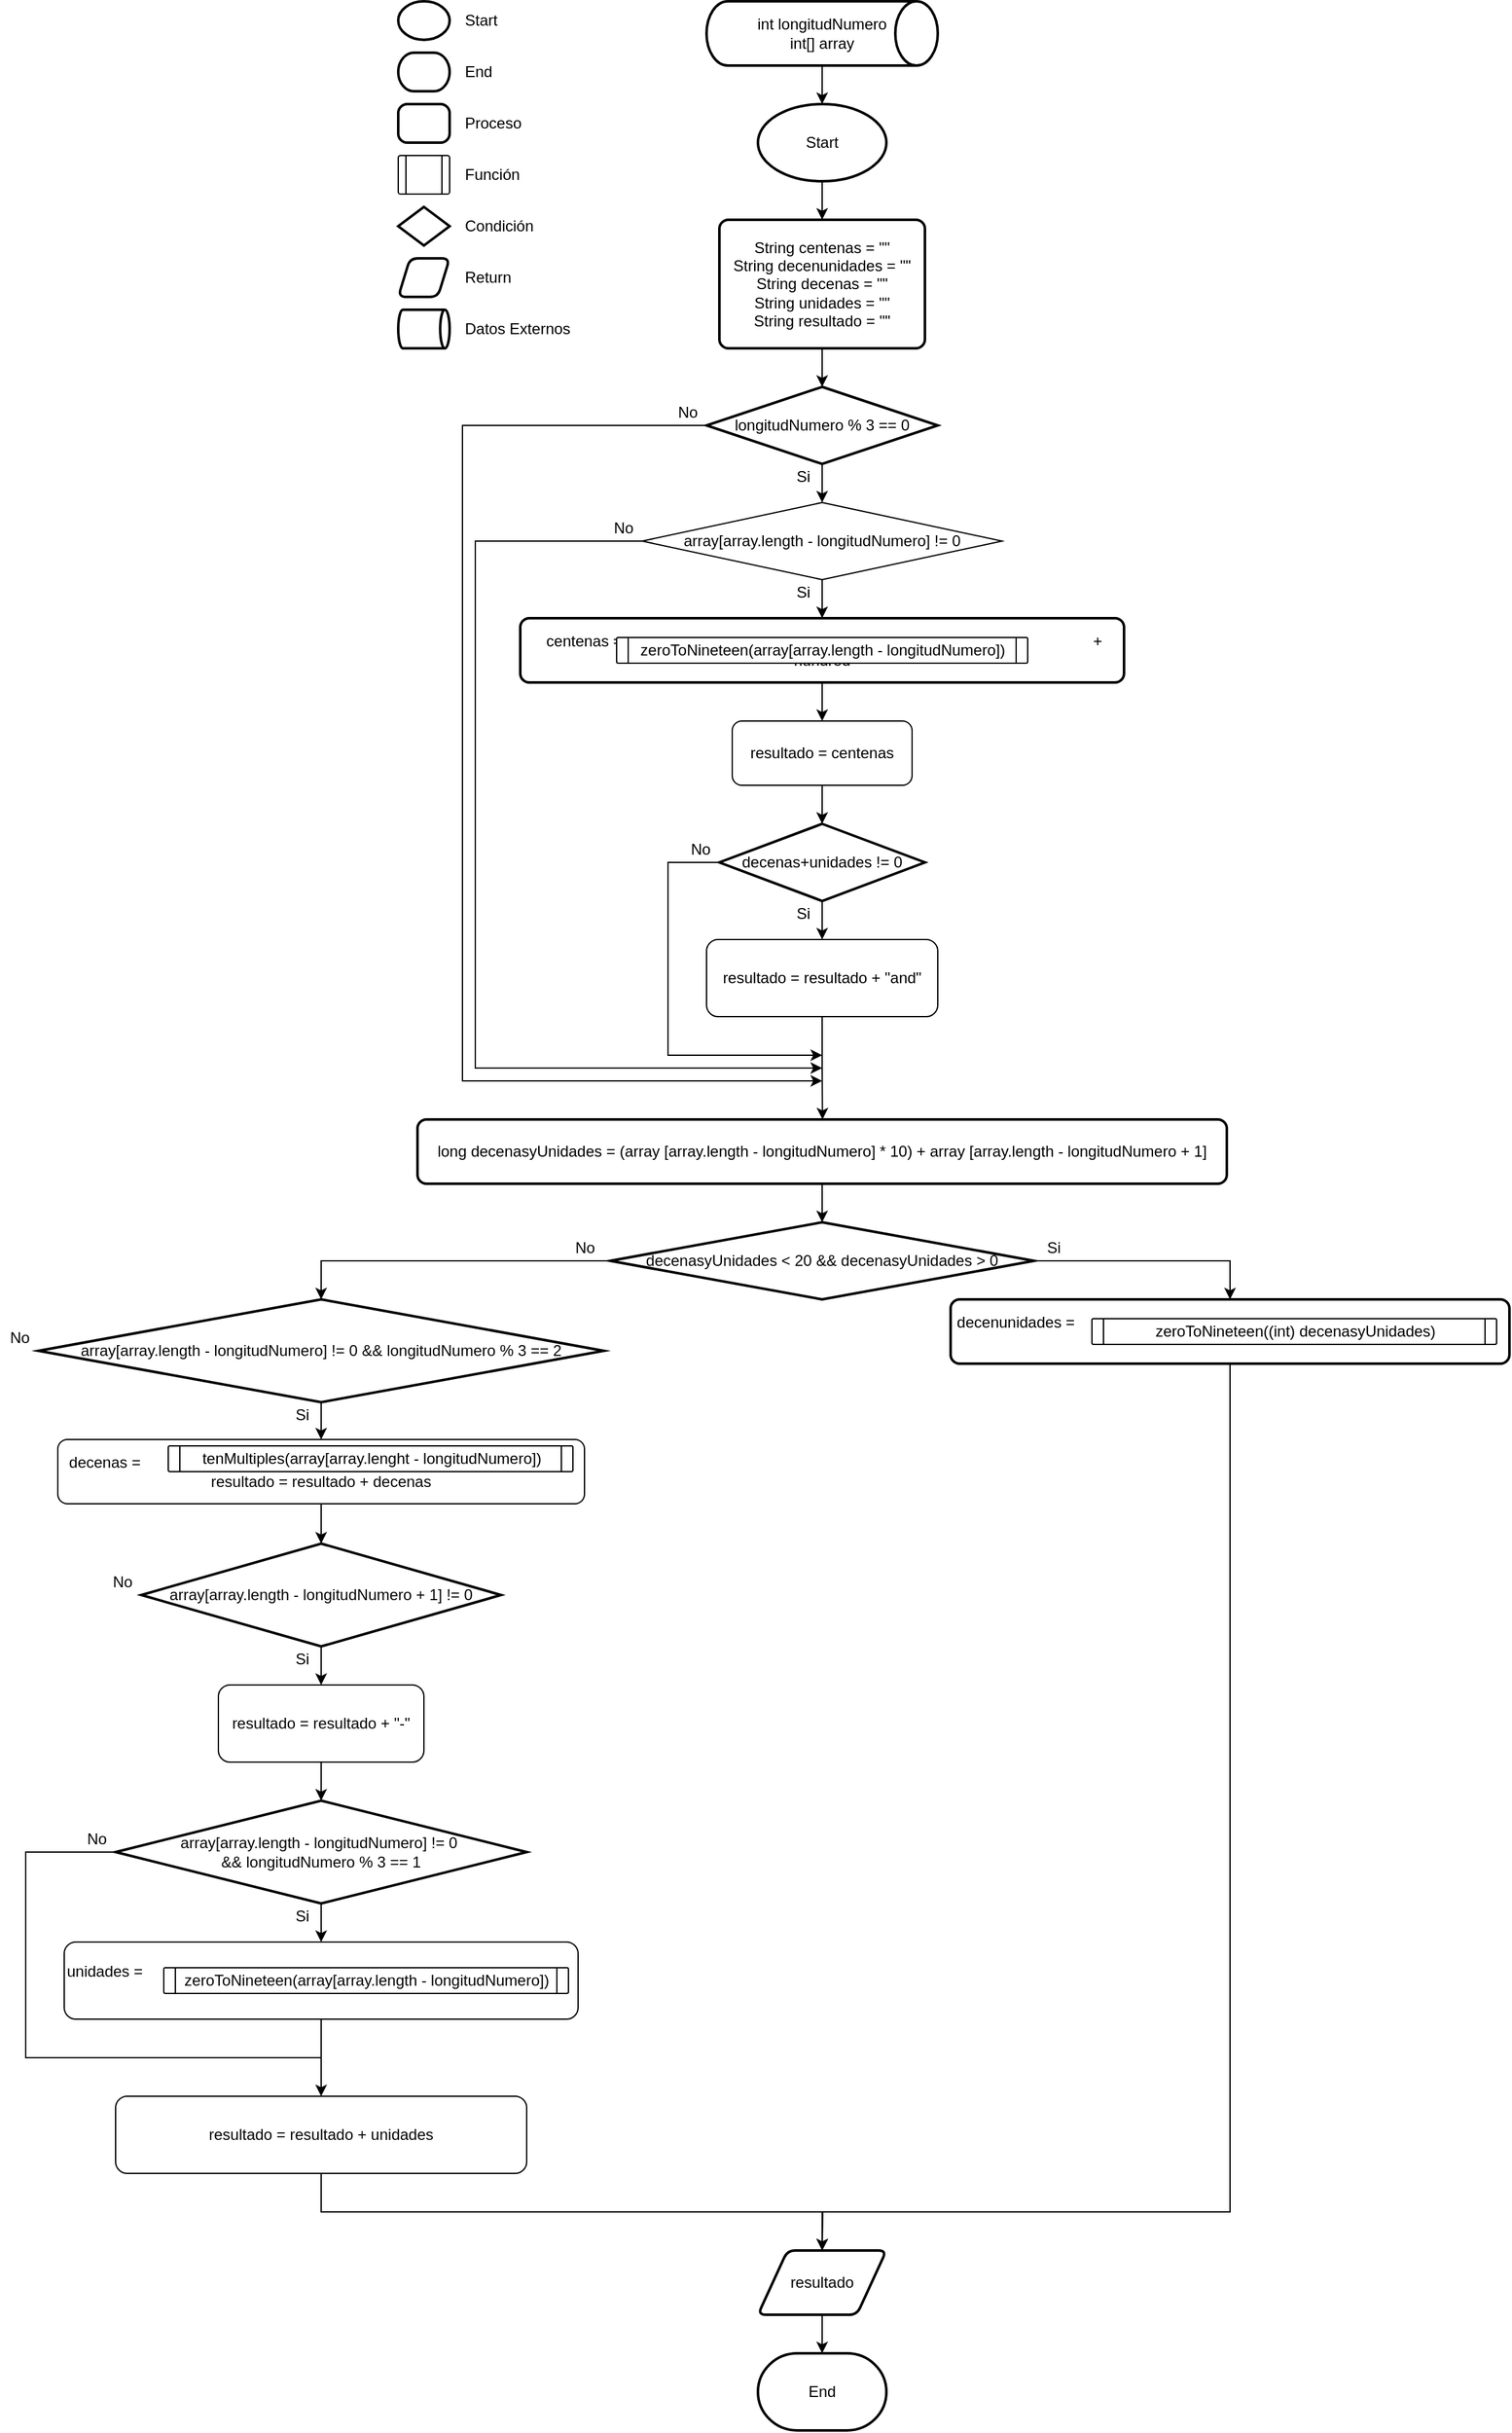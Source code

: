 <mxfile version="15.8.7" type="github">
  <diagram id="6u3OMw0f4MnB35yt6Swa" name="Page-1">
    <mxGraphModel dx="2707" dy="1069" grid="1" gridSize="10" guides="1" tooltips="1" connect="1" arrows="1" fold="1" page="1" pageScale="1" pageWidth="827" pageHeight="1169" math="0" shadow="0">
      <root>
        <mxCell id="0" />
        <mxCell id="1" parent="0" />
        <mxCell id="5KKHdemUcfb6YN7Z1TzW-1" value="" style="strokeWidth=2;html=1;shape=mxgraph.flowchart.start_1;whiteSpace=wrap;fillColor=default;align=center;" vertex="1" parent="1">
          <mxGeometry x="-190" y="50" width="40" height="30" as="geometry" />
        </mxCell>
        <mxCell id="5KKHdemUcfb6YN7Z1TzW-2" value="" style="strokeWidth=2;html=1;shape=mxgraph.flowchart.terminator;whiteSpace=wrap;fillColor=default;align=center;" vertex="1" parent="1">
          <mxGeometry x="-190" y="90" width="40" height="30" as="geometry" />
        </mxCell>
        <mxCell id="5KKHdemUcfb6YN7Z1TzW-3" value="" style="rounded=1;whiteSpace=wrap;html=1;absoluteArcSize=1;arcSize=14;strokeWidth=2;fillColor=default;align=center;" vertex="1" parent="1">
          <mxGeometry x="-190" y="130" width="40" height="30" as="geometry" />
        </mxCell>
        <mxCell id="5KKHdemUcfb6YN7Z1TzW-4" value="" style="verticalLabelPosition=bottom;verticalAlign=top;html=1;shape=process;whiteSpace=wrap;rounded=1;size=0.14;arcSize=6;fillColor=default;" vertex="1" parent="1">
          <mxGeometry x="-190" y="170" width="40" height="30" as="geometry" />
        </mxCell>
        <mxCell id="5KKHdemUcfb6YN7Z1TzW-5" value="&lt;div align=&quot;left&quot;&gt;Start&lt;/div&gt;" style="text;html=1;align=left;verticalAlign=middle;resizable=0;points=[];autosize=1;strokeColor=none;fillColor=none;" vertex="1" parent="1">
          <mxGeometry x="-140" y="55" width="40" height="20" as="geometry" />
        </mxCell>
        <mxCell id="5KKHdemUcfb6YN7Z1TzW-6" value="&lt;div align=&quot;left&quot;&gt;End&lt;/div&gt;" style="text;html=1;align=left;verticalAlign=middle;resizable=0;points=[];autosize=1;strokeColor=none;fillColor=none;" vertex="1" parent="1">
          <mxGeometry x="-140" y="95" width="40" height="20" as="geometry" />
        </mxCell>
        <mxCell id="5KKHdemUcfb6YN7Z1TzW-7" value="&lt;div align=&quot;left&quot;&gt;Proceso&lt;/div&gt;" style="text;html=1;align=left;verticalAlign=middle;resizable=0;points=[];autosize=1;strokeColor=none;fillColor=none;" vertex="1" parent="1">
          <mxGeometry x="-140" y="135" width="60" height="20" as="geometry" />
        </mxCell>
        <mxCell id="5KKHdemUcfb6YN7Z1TzW-8" value="Función" style="text;html=1;align=left;verticalAlign=middle;resizable=0;points=[];autosize=1;strokeColor=none;fillColor=none;" vertex="1" parent="1">
          <mxGeometry x="-140" y="175" width="60" height="20" as="geometry" />
        </mxCell>
        <mxCell id="5KKHdemUcfb6YN7Z1TzW-9" value="" style="strokeWidth=2;html=1;shape=mxgraph.flowchart.decision;whiteSpace=wrap;fillColor=default;align=left;" vertex="1" parent="1">
          <mxGeometry x="-190" y="210" width="40" height="30" as="geometry" />
        </mxCell>
        <mxCell id="5KKHdemUcfb6YN7Z1TzW-10" value="Condición" style="text;html=1;align=left;verticalAlign=middle;resizable=0;points=[];autosize=1;strokeColor=none;fillColor=none;" vertex="1" parent="1">
          <mxGeometry x="-140" y="215" width="70" height="20" as="geometry" />
        </mxCell>
        <mxCell id="5KKHdemUcfb6YN7Z1TzW-11" value="" style="shape=parallelogram;html=1;strokeWidth=2;perimeter=parallelogramPerimeter;whiteSpace=wrap;rounded=1;arcSize=12;size=0.23;fillColor=default;align=center;" vertex="1" parent="1">
          <mxGeometry x="-190" y="250" width="40" height="30" as="geometry" />
        </mxCell>
        <mxCell id="5KKHdemUcfb6YN7Z1TzW-12" value="Return" style="text;html=1;align=left;verticalAlign=middle;resizable=0;points=[];autosize=1;strokeColor=none;fillColor=none;" vertex="1" parent="1">
          <mxGeometry x="-140" y="255" width="50" height="20" as="geometry" />
        </mxCell>
        <mxCell id="5KKHdemUcfb6YN7Z1TzW-19" style="edgeStyle=orthogonalEdgeStyle;rounded=0;orthogonalLoop=1;jettySize=auto;html=1;exitX=0.5;exitY=1;exitDx=0;exitDy=0;exitPerimeter=0;entryX=0.5;entryY=0;entryDx=0;entryDy=0;endArrow=classic;endFill=1;" edge="1" parent="1" source="5KKHdemUcfb6YN7Z1TzW-13" target="5KKHdemUcfb6YN7Z1TzW-18">
          <mxGeometry relative="1" as="geometry" />
        </mxCell>
        <mxCell id="5KKHdemUcfb6YN7Z1TzW-13" value="Start" style="strokeWidth=2;html=1;shape=mxgraph.flowchart.start_1;whiteSpace=wrap;fillColor=default;align=center;" vertex="1" parent="1">
          <mxGeometry x="90" y="130" width="100" height="60" as="geometry" />
        </mxCell>
        <mxCell id="5KKHdemUcfb6YN7Z1TzW-14" value="" style="strokeWidth=2;html=1;shape=mxgraph.flowchart.direct_data;whiteSpace=wrap;" vertex="1" parent="1">
          <mxGeometry x="-190" y="290" width="40" height="30" as="geometry" />
        </mxCell>
        <mxCell id="5KKHdemUcfb6YN7Z1TzW-15" value="Datos Externos" style="text;html=1;align=left;verticalAlign=middle;resizable=0;points=[];autosize=1;strokeColor=none;fillColor=none;" vertex="1" parent="1">
          <mxGeometry x="-140" y="295" width="100" height="20" as="geometry" />
        </mxCell>
        <mxCell id="5KKHdemUcfb6YN7Z1TzW-16" style="edgeStyle=orthogonalEdgeStyle;rounded=0;orthogonalLoop=1;jettySize=auto;html=1;exitX=0.5;exitY=1;exitDx=0;exitDy=0;exitPerimeter=0;entryX=0.5;entryY=0;entryDx=0;entryDy=0;entryPerimeter=0;" edge="1" parent="1" source="5KKHdemUcfb6YN7Z1TzW-17" target="5KKHdemUcfb6YN7Z1TzW-13">
          <mxGeometry relative="1" as="geometry" />
        </mxCell>
        <mxCell id="5KKHdemUcfb6YN7Z1TzW-17" value="&lt;div&gt;int longitudNumero&lt;/div&gt;&lt;div&gt;int[] array&lt;br&gt;&lt;/div&gt;" style="strokeWidth=2;html=1;shape=mxgraph.flowchart.direct_data;whiteSpace=wrap;" vertex="1" parent="1">
          <mxGeometry x="50" y="50" width="180" height="50" as="geometry" />
        </mxCell>
        <mxCell id="5KKHdemUcfb6YN7Z1TzW-21" style="edgeStyle=orthogonalEdgeStyle;rounded=0;orthogonalLoop=1;jettySize=auto;html=1;exitX=0.5;exitY=1;exitDx=0;exitDy=0;entryX=0.5;entryY=0;entryDx=0;entryDy=0;entryPerimeter=0;endArrow=classic;endFill=1;" edge="1" parent="1" source="5KKHdemUcfb6YN7Z1TzW-18" target="5KKHdemUcfb6YN7Z1TzW-20">
          <mxGeometry relative="1" as="geometry" />
        </mxCell>
        <mxCell id="5KKHdemUcfb6YN7Z1TzW-18" value="&lt;div&gt;String centenas = &quot;&quot;&lt;/div&gt;&lt;div&gt;String decenunidades = &quot;&quot;&lt;/div&gt;&lt;div&gt;String decenas = &quot;&quot;&lt;/div&gt;&lt;div&gt;String unidades = &quot;&quot;&lt;/div&gt;&lt;div&gt;String resultado = &quot;&quot;&lt;br&gt;&lt;/div&gt;" style="rounded=1;whiteSpace=wrap;html=1;absoluteArcSize=1;arcSize=14;strokeWidth=2;" vertex="1" parent="1">
          <mxGeometry x="60" y="220" width="160" height="100" as="geometry" />
        </mxCell>
        <mxCell id="5KKHdemUcfb6YN7Z1TzW-27" style="edgeStyle=orthogonalEdgeStyle;rounded=0;orthogonalLoop=1;jettySize=auto;html=1;exitX=0.5;exitY=1;exitDx=0;exitDy=0;exitPerimeter=0;entryX=0.5;entryY=0;entryDx=0;entryDy=0;endArrow=classic;endFill=1;" edge="1" parent="1" source="5KKHdemUcfb6YN7Z1TzW-20" target="5KKHdemUcfb6YN7Z1TzW-24">
          <mxGeometry relative="1" as="geometry" />
        </mxCell>
        <mxCell id="5KKHdemUcfb6YN7Z1TzW-44" style="edgeStyle=orthogonalEdgeStyle;rounded=0;orthogonalLoop=1;jettySize=auto;html=1;exitX=0;exitY=0.5;exitDx=0;exitDy=0;exitPerimeter=0;endArrow=classic;endFill=1;" edge="1" parent="1" source="5KKHdemUcfb6YN7Z1TzW-20">
          <mxGeometry relative="1" as="geometry">
            <mxPoint x="140" y="890" as="targetPoint" />
            <Array as="points">
              <mxPoint x="-140" y="380" />
              <mxPoint x="-140" y="890" />
            </Array>
          </mxGeometry>
        </mxCell>
        <mxCell id="5KKHdemUcfb6YN7Z1TzW-20" value="longitudNumero % 3 == 0" style="strokeWidth=2;html=1;shape=mxgraph.flowchart.decision;whiteSpace=wrap;" vertex="1" parent="1">
          <mxGeometry x="50" y="350" width="180" height="60" as="geometry" />
        </mxCell>
        <mxCell id="5KKHdemUcfb6YN7Z1TzW-22" value="&lt;div&gt;Si&lt;/div&gt;" style="text;html=1;align=center;verticalAlign=middle;resizable=0;points=[];autosize=1;strokeColor=none;fillColor=none;" vertex="1" parent="1">
          <mxGeometry x="110" y="410" width="30" height="20" as="geometry" />
        </mxCell>
        <mxCell id="5KKHdemUcfb6YN7Z1TzW-23" value="No" style="text;html=1;align=center;verticalAlign=middle;resizable=0;points=[];autosize=1;strokeColor=none;fillColor=none;" vertex="1" parent="1">
          <mxGeometry x="20" y="360" width="30" height="20" as="geometry" />
        </mxCell>
        <mxCell id="5KKHdemUcfb6YN7Z1TzW-31" style="edgeStyle=orthogonalEdgeStyle;rounded=0;orthogonalLoop=1;jettySize=auto;html=1;exitX=0.5;exitY=1;exitDx=0;exitDy=0;endArrow=classic;endFill=1;" edge="1" parent="1" source="5KKHdemUcfb6YN7Z1TzW-24" target="5KKHdemUcfb6YN7Z1TzW-28">
          <mxGeometry relative="1" as="geometry" />
        </mxCell>
        <mxCell id="5KKHdemUcfb6YN7Z1TzW-43" style="edgeStyle=orthogonalEdgeStyle;rounded=0;orthogonalLoop=1;jettySize=auto;html=1;exitX=0;exitY=0.5;exitDx=0;exitDy=0;endArrow=classic;endFill=1;" edge="1" parent="1" source="5KKHdemUcfb6YN7Z1TzW-24">
          <mxGeometry relative="1" as="geometry">
            <mxPoint x="140" y="880" as="targetPoint" />
            <Array as="points">
              <mxPoint x="-130" y="470" />
              <mxPoint x="-130" y="880" />
            </Array>
          </mxGeometry>
        </mxCell>
        <mxCell id="5KKHdemUcfb6YN7Z1TzW-24" value="array[array.length - longitudNumero] != 0" style="rhombus;whiteSpace=wrap;html=1;" vertex="1" parent="1">
          <mxGeometry y="440" width="280" height="60" as="geometry" />
        </mxCell>
        <mxCell id="5KKHdemUcfb6YN7Z1TzW-25" value="Si" style="text;html=1;align=center;verticalAlign=middle;resizable=0;points=[];autosize=1;strokeColor=none;fillColor=none;" vertex="1" parent="1">
          <mxGeometry x="110" y="500" width="30" height="20" as="geometry" />
        </mxCell>
        <mxCell id="5KKHdemUcfb6YN7Z1TzW-26" value="No" style="text;html=1;align=center;verticalAlign=middle;resizable=0;points=[];autosize=1;strokeColor=none;fillColor=none;" vertex="1" parent="1">
          <mxGeometry x="-30" y="450" width="30" height="20" as="geometry" />
        </mxCell>
        <mxCell id="5KKHdemUcfb6YN7Z1TzW-33" style="edgeStyle=orthogonalEdgeStyle;rounded=0;orthogonalLoop=1;jettySize=auto;html=1;exitX=0.5;exitY=1;exitDx=0;exitDy=0;entryX=0.5;entryY=0;entryDx=0;entryDy=0;endArrow=classic;endFill=1;" edge="1" parent="1" source="5KKHdemUcfb6YN7Z1TzW-28" target="5KKHdemUcfb6YN7Z1TzW-32">
          <mxGeometry relative="1" as="geometry" />
        </mxCell>
        <mxCell id="5KKHdemUcfb6YN7Z1TzW-28" value="&amp;nbsp;centenas =&amp;nbsp; &amp;nbsp; &amp;nbsp;&amp;nbsp; &amp;nbsp;&amp;nbsp; &amp;nbsp;&amp;nbsp;&amp;nbsp;&amp;nbsp;&amp;nbsp;&amp;nbsp;&amp;nbsp;&amp;nbsp;&amp;nbsp;&amp;nbsp;&amp;nbsp;&amp;nbsp;&amp;nbsp;&amp;nbsp;&amp;nbsp;&amp;nbsp;&amp;nbsp;&amp;nbsp;&amp;nbsp;&amp;nbsp;&amp;nbsp;&amp;nbsp;&amp;nbsp;&amp;nbsp;&amp;nbsp;&amp;nbsp;&amp;nbsp;&amp;nbsp;&amp;nbsp;&amp;nbsp;&amp;nbsp;&amp;nbsp;&amp;nbsp;&amp;nbsp;&amp;nbsp;&amp;nbsp;&amp;nbsp;&amp;nbsp;&amp;nbsp;&amp;nbsp;&amp;nbsp;&amp;nbsp;&amp;nbsp;&amp;nbsp;&amp;nbsp;&amp;nbsp;&amp;nbsp;&amp;nbsp;&amp;nbsp;&amp;nbsp; &amp;nbsp; &amp;nbsp; &amp;nbsp; &amp;nbsp; &amp;nbsp; &amp;nbsp; &amp;nbsp; &amp;nbsp; &amp;nbsp; &amp;nbsp; &amp;nbsp; &amp;nbsp; &amp;nbsp; &amp;nbsp; &amp;nbsp; &amp;nbsp; &amp;nbsp; &amp;nbsp; &amp;nbsp; &amp;nbsp; &amp;nbsp; &amp;nbsp; &amp;nbsp; &amp;nbsp;&amp;nbsp; + &quot;hundred&quot;" style="rounded=1;whiteSpace=wrap;html=1;absoluteArcSize=1;arcSize=14;strokeWidth=2;" vertex="1" parent="1">
          <mxGeometry x="-95" y="530" width="470" height="50" as="geometry" />
        </mxCell>
        <mxCell id="5KKHdemUcfb6YN7Z1TzW-29" value="" style="verticalLabelPosition=bottom;verticalAlign=top;html=1;shape=process;whiteSpace=wrap;rounded=1;size=0.029;arcSize=6;" vertex="1" parent="1">
          <mxGeometry x="-20" y="545" width="320" height="20" as="geometry" />
        </mxCell>
        <mxCell id="5KKHdemUcfb6YN7Z1TzW-30" value="zeroToNineteen(array[array.length - longitudNumero])" style="text;html=1;align=center;verticalAlign=middle;resizable=0;points=[];autosize=1;strokeColor=none;fillColor=none;" vertex="1" parent="1">
          <mxGeometry x="-10" y="545" width="300" height="20" as="geometry" />
        </mxCell>
        <mxCell id="5KKHdemUcfb6YN7Z1TzW-35" style="edgeStyle=orthogonalEdgeStyle;rounded=0;orthogonalLoop=1;jettySize=auto;html=1;exitX=0.5;exitY=1;exitDx=0;exitDy=0;entryX=0.5;entryY=0;entryDx=0;entryDy=0;entryPerimeter=0;endArrow=classic;endFill=1;" edge="1" parent="1" source="5KKHdemUcfb6YN7Z1TzW-32" target="5KKHdemUcfb6YN7Z1TzW-34">
          <mxGeometry relative="1" as="geometry" />
        </mxCell>
        <mxCell id="5KKHdemUcfb6YN7Z1TzW-32" value="resultado = centenas" style="rounded=1;whiteSpace=wrap;html=1;" vertex="1" parent="1">
          <mxGeometry x="70" y="610" width="140" height="50" as="geometry" />
        </mxCell>
        <mxCell id="5KKHdemUcfb6YN7Z1TzW-39" style="edgeStyle=orthogonalEdgeStyle;rounded=0;orthogonalLoop=1;jettySize=auto;html=1;exitX=0.5;exitY=1;exitDx=0;exitDy=0;exitPerimeter=0;endArrow=classic;endFill=1;" edge="1" parent="1" source="5KKHdemUcfb6YN7Z1TzW-34" target="5KKHdemUcfb6YN7Z1TzW-38">
          <mxGeometry relative="1" as="geometry" />
        </mxCell>
        <mxCell id="5KKHdemUcfb6YN7Z1TzW-41" style="edgeStyle=orthogonalEdgeStyle;rounded=0;orthogonalLoop=1;jettySize=auto;html=1;exitX=0;exitY=0.5;exitDx=0;exitDy=0;exitPerimeter=0;endArrow=classic;endFill=1;" edge="1" parent="1" source="5KKHdemUcfb6YN7Z1TzW-34">
          <mxGeometry relative="1" as="geometry">
            <mxPoint x="140" y="870" as="targetPoint" />
            <Array as="points">
              <mxPoint x="20" y="720" />
              <mxPoint x="20" y="870" />
            </Array>
          </mxGeometry>
        </mxCell>
        <mxCell id="5KKHdemUcfb6YN7Z1TzW-34" value="decenas+unidades != 0" style="strokeWidth=2;html=1;shape=mxgraph.flowchart.decision;whiteSpace=wrap;" vertex="1" parent="1">
          <mxGeometry x="60" y="690" width="160" height="60" as="geometry" />
        </mxCell>
        <mxCell id="5KKHdemUcfb6YN7Z1TzW-36" value="Si" style="text;html=1;align=center;verticalAlign=middle;resizable=0;points=[];autosize=1;strokeColor=none;fillColor=none;" vertex="1" parent="1">
          <mxGeometry x="110" y="750" width="30" height="20" as="geometry" />
        </mxCell>
        <mxCell id="5KKHdemUcfb6YN7Z1TzW-37" value="No" style="text;html=1;align=center;verticalAlign=middle;resizable=0;points=[];autosize=1;strokeColor=none;fillColor=none;" vertex="1" parent="1">
          <mxGeometry x="30" y="700" width="30" height="20" as="geometry" />
        </mxCell>
        <mxCell id="5KKHdemUcfb6YN7Z1TzW-40" style="edgeStyle=orthogonalEdgeStyle;rounded=0;orthogonalLoop=1;jettySize=auto;html=1;exitX=0.5;exitY=1;exitDx=0;exitDy=0;endArrow=classic;endFill=1;" edge="1" parent="1" source="5KKHdemUcfb6YN7Z1TzW-38">
          <mxGeometry relative="1" as="geometry">
            <mxPoint x="140.276" y="920" as="targetPoint" />
          </mxGeometry>
        </mxCell>
        <mxCell id="5KKHdemUcfb6YN7Z1TzW-38" value="resultado = resultado + &quot;and&quot;" style="rounded=1;whiteSpace=wrap;html=1;" vertex="1" parent="1">
          <mxGeometry x="50" y="780" width="180" height="60" as="geometry" />
        </mxCell>
        <mxCell id="5KKHdemUcfb6YN7Z1TzW-47" style="edgeStyle=orthogonalEdgeStyle;rounded=0;orthogonalLoop=1;jettySize=auto;html=1;exitX=0.5;exitY=1;exitDx=0;exitDy=0;entryX=0.5;entryY=0;entryDx=0;entryDy=0;entryPerimeter=0;endArrow=classic;endFill=1;" edge="1" parent="1" source="5KKHdemUcfb6YN7Z1TzW-45" target="5KKHdemUcfb6YN7Z1TzW-46">
          <mxGeometry relative="1" as="geometry" />
        </mxCell>
        <mxCell id="5KKHdemUcfb6YN7Z1TzW-45" value="&lt;div&gt;long decenasyUnidades = (array [array.length - longitudNumero] * 10) + array [array.length - longitudNumero + 1]&lt;/div&gt;" style="rounded=1;whiteSpace=wrap;html=1;absoluteArcSize=1;arcSize=14;strokeWidth=2;" vertex="1" parent="1">
          <mxGeometry x="-175" y="920" width="630" height="50" as="geometry" />
        </mxCell>
        <mxCell id="5KKHdemUcfb6YN7Z1TzW-54" style="edgeStyle=orthogonalEdgeStyle;rounded=0;orthogonalLoop=1;jettySize=auto;html=1;exitX=1;exitY=0.5;exitDx=0;exitDy=0;exitPerimeter=0;fontFamily=Helvetica;fontColor=#040505;endArrow=classic;endFill=1;" edge="1" parent="1" source="5KKHdemUcfb6YN7Z1TzW-46" target="5KKHdemUcfb6YN7Z1TzW-51">
          <mxGeometry relative="1" as="geometry" />
        </mxCell>
        <mxCell id="5KKHdemUcfb6YN7Z1TzW-56" style="edgeStyle=orthogonalEdgeStyle;rounded=0;orthogonalLoop=1;jettySize=auto;html=1;exitX=0;exitY=0.5;exitDx=0;exitDy=0;exitPerimeter=0;entryX=0.5;entryY=0;entryDx=0;entryDy=0;entryPerimeter=0;fontFamily=Helvetica;fontColor=#040505;endArrow=classic;endFill=1;" edge="1" parent="1" source="5KKHdemUcfb6YN7Z1TzW-46" target="5KKHdemUcfb6YN7Z1TzW-55">
          <mxGeometry relative="1" as="geometry" />
        </mxCell>
        <mxCell id="5KKHdemUcfb6YN7Z1TzW-46" value="&lt;pre&gt;&lt;span style=&quot;background-color: transparent&quot;&gt;&lt;font face=&quot;Helvetica&quot; color=&quot;#040505&quot;&gt;decenasyUnidades &amp;lt; 20 &amp;amp;&amp;amp; decenasyUnidades &amp;gt; 0&lt;/font&gt;&lt;/span&gt;&lt;/pre&gt;" style="strokeWidth=2;html=1;shape=mxgraph.flowchart.decision;whiteSpace=wrap;" vertex="1" parent="1">
          <mxGeometry x="-25" y="1000" width="330" height="60" as="geometry" />
        </mxCell>
        <mxCell id="5KKHdemUcfb6YN7Z1TzW-48" value="Si" style="text;html=1;align=center;verticalAlign=middle;resizable=0;points=[];autosize=1;strokeColor=none;fillColor=none;fontFamily=Helvetica;fontColor=#040505;" vertex="1" parent="1">
          <mxGeometry x="305" y="1010" width="30" height="20" as="geometry" />
        </mxCell>
        <mxCell id="5KKHdemUcfb6YN7Z1TzW-49" value="No" style="text;html=1;align=center;verticalAlign=middle;resizable=0;points=[];autosize=1;strokeColor=none;fillColor=none;fontFamily=Helvetica;fontColor=#040505;" vertex="1" parent="1">
          <mxGeometry x="-60" y="1010" width="30" height="20" as="geometry" />
        </mxCell>
        <mxCell id="5KKHdemUcfb6YN7Z1TzW-87" style="edgeStyle=orthogonalEdgeStyle;rounded=0;orthogonalLoop=1;jettySize=auto;html=1;exitX=0.5;exitY=1;exitDx=0;exitDy=0;fontFamily=Helvetica;fontColor=#040505;endArrow=classic;endFill=1;" edge="1" parent="1" source="5KKHdemUcfb6YN7Z1TzW-51">
          <mxGeometry relative="1" as="geometry">
            <mxPoint x="140" y="1800" as="targetPoint" />
            <Array as="points">
              <mxPoint x="458" y="1770" />
              <mxPoint x="140" y="1770" />
            </Array>
          </mxGeometry>
        </mxCell>
        <mxCell id="5KKHdemUcfb6YN7Z1TzW-51" value="&amp;nbsp;decenunidades =&amp;nbsp; &amp;nbsp; &amp;nbsp;&amp;nbsp; &amp;nbsp;&amp;nbsp; &amp;nbsp;&amp;nbsp;&amp;nbsp;&amp;nbsp;&amp;nbsp;&amp;nbsp;&amp;nbsp;&amp;nbsp;&amp;nbsp;&amp;nbsp;&amp;nbsp;&amp;nbsp;&amp;nbsp;&amp;nbsp;&amp;nbsp;&amp;nbsp;&amp;nbsp;&amp;nbsp;&amp;nbsp;&amp;nbsp;&amp;nbsp;&amp;nbsp;&amp;nbsp;&amp;nbsp;&amp;nbsp;&amp;nbsp;&amp;nbsp;&amp;nbsp;&amp;nbsp;&amp;nbsp;&amp;nbsp;&amp;nbsp;&amp;nbsp;&amp;nbsp;&amp;nbsp;&amp;nbsp;&amp;nbsp;&amp;nbsp;&amp;nbsp;&amp;nbsp;&amp;nbsp;&amp;nbsp;&amp;nbsp;&amp;nbsp;&amp;nbsp;&amp;nbsp;&amp;nbsp;&amp;nbsp;&amp;nbsp;&amp;nbsp; &amp;nbsp; &amp;nbsp; &amp;nbsp; &amp;nbsp; &amp;nbsp; &amp;nbsp; &amp;nbsp; &amp;nbsp; &amp;nbsp; &amp;nbsp; &amp;nbsp; &amp;nbsp; &amp;nbsp; &amp;nbsp; &amp;nbsp; &amp;nbsp; &amp;nbsp; &amp;nbsp; &amp;nbsp; &amp;nbsp;&amp;nbsp; &amp;nbsp; &amp;nbsp; &amp;nbsp; &amp;nbsp;&amp;nbsp; " style="rounded=1;whiteSpace=wrap;html=1;absoluteArcSize=1;arcSize=14;strokeWidth=2;" vertex="1" parent="1">
          <mxGeometry x="240" y="1060" width="435" height="50" as="geometry" />
        </mxCell>
        <mxCell id="5KKHdemUcfb6YN7Z1TzW-52" value="" style="verticalLabelPosition=bottom;verticalAlign=top;html=1;shape=process;whiteSpace=wrap;rounded=1;size=0.029;arcSize=6;" vertex="1" parent="1">
          <mxGeometry x="350" y="1075" width="315" height="20" as="geometry" />
        </mxCell>
        <mxCell id="5KKHdemUcfb6YN7Z1TzW-53" value="zeroToNineteen((int) decenasyUnidades)" style="text;html=1;align=center;verticalAlign=middle;resizable=0;points=[];autosize=1;strokeColor=none;fillColor=none;" vertex="1" parent="1">
          <mxGeometry x="387.5" y="1075" width="240" height="20" as="geometry" />
        </mxCell>
        <mxCell id="5KKHdemUcfb6YN7Z1TzW-65" style="edgeStyle=orthogonalEdgeStyle;rounded=0;orthogonalLoop=1;jettySize=auto;html=1;exitX=0.5;exitY=1;exitDx=0;exitDy=0;exitPerimeter=0;entryX=0.5;entryY=0;entryDx=0;entryDy=0;fontFamily=Helvetica;fontColor=#040505;endArrow=classic;endFill=1;" edge="1" parent="1" source="5KKHdemUcfb6YN7Z1TzW-55" target="5KKHdemUcfb6YN7Z1TzW-61">
          <mxGeometry relative="1" as="geometry" />
        </mxCell>
        <mxCell id="5KKHdemUcfb6YN7Z1TzW-55" value="&lt;pre&gt;&lt;span style=&quot;background-color: transparent&quot;&gt;&lt;font face=&quot;Helvetica&quot; color=&quot;#040505&quot;&gt;array[array.length - longitudNumero] != 0 &amp;amp;&amp;amp; longitudNumero % 3 == 2&lt;/font&gt;&lt;/span&gt;&lt;/pre&gt;" style="strokeWidth=2;html=1;shape=mxgraph.flowchart.decision;whiteSpace=wrap;labelBackgroundColor=none;fontFamily=Helvetica;fontColor=#040505;" vertex="1" parent="1">
          <mxGeometry x="-470" y="1060" width="440" height="80" as="geometry" />
        </mxCell>
        <mxCell id="5KKHdemUcfb6YN7Z1TzW-57" value="Si" style="text;html=1;align=center;verticalAlign=middle;resizable=0;points=[];autosize=1;strokeColor=none;fillColor=none;fontFamily=Helvetica;fontColor=#040505;" vertex="1" parent="1">
          <mxGeometry x="-280" y="1140" width="30" height="20" as="geometry" />
        </mxCell>
        <mxCell id="5KKHdemUcfb6YN7Z1TzW-58" value="No" style="text;html=1;align=center;verticalAlign=middle;resizable=0;points=[];autosize=1;strokeColor=none;fillColor=none;fontFamily=Helvetica;fontColor=#040505;" vertex="1" parent="1">
          <mxGeometry x="-500" y="1080" width="30" height="20" as="geometry" />
        </mxCell>
        <mxCell id="5KKHdemUcfb6YN7Z1TzW-67" style="edgeStyle=orthogonalEdgeStyle;rounded=0;orthogonalLoop=1;jettySize=auto;html=1;exitX=0.5;exitY=1;exitDx=0;exitDy=0;entryX=0.5;entryY=0;entryDx=0;entryDy=0;entryPerimeter=0;fontFamily=Helvetica;fontColor=#040505;endArrow=classic;endFill=1;" edge="1" parent="1" source="5KKHdemUcfb6YN7Z1TzW-61" target="5KKHdemUcfb6YN7Z1TzW-66">
          <mxGeometry relative="1" as="geometry" />
        </mxCell>
        <mxCell id="5KKHdemUcfb6YN7Z1TzW-61" value="&lt;div&gt;decenas =&amp;nbsp;&amp;nbsp;&amp;nbsp;&amp;nbsp;&amp;nbsp;&amp;nbsp;&amp;nbsp;&amp;nbsp;&amp;nbsp;&amp;nbsp;&amp;nbsp;&amp;nbsp;&amp;nbsp;&amp;nbsp;&amp;nbsp;&amp;nbsp;&amp;nbsp;&amp;nbsp;&amp;nbsp;&amp;nbsp;&amp;nbsp;&amp;nbsp;&amp;nbsp;&amp;nbsp;&amp;nbsp;&amp;nbsp;&amp;nbsp;&amp;nbsp;&amp;nbsp;&amp;nbsp;&amp;nbsp;&amp;nbsp;&amp;nbsp;&amp;nbsp;&amp;nbsp;&amp;nbsp;&amp;nbsp;&amp;nbsp;&amp;nbsp;&amp;nbsp;&amp;nbsp;&amp;nbsp;&amp;nbsp;&amp;nbsp;&amp;nbsp;&amp;nbsp;&amp;nbsp;&amp;nbsp;&amp;nbsp;&amp;nbsp;&amp;nbsp;&amp;nbsp;&amp;nbsp;&amp;nbsp;&amp;nbsp;&amp;nbsp;&amp;nbsp;&amp;nbsp;&amp;nbsp; &amp;nbsp; &amp;nbsp; &amp;nbsp; &amp;nbsp; &amp;nbsp; &amp;nbsp; &amp;nbsp; &amp;nbsp; &amp;nbsp; &amp;nbsp;&amp;nbsp; &amp;nbsp;&amp;nbsp;&amp;nbsp;&amp;nbsp;&amp;nbsp;&amp;nbsp;&amp;nbsp;&amp;nbsp;&amp;nbsp;&amp;nbsp;&amp;nbsp;&amp;nbsp;&amp;nbsp;&amp;nbsp;&amp;nbsp;&amp;nbsp;&amp;nbsp;&amp;nbsp;&amp;nbsp;&amp;nbsp; &lt;br&gt;&lt;/div&gt;&lt;div&gt;resultado = resultado + decenas&lt;br&gt;&lt;/div&gt;" style="rounded=1;whiteSpace=wrap;html=1;labelBackgroundColor=none;fontFamily=Helvetica;fontColor=#040505;" vertex="1" parent="1">
          <mxGeometry x="-455" y="1169" width="410" height="50" as="geometry" />
        </mxCell>
        <mxCell id="5KKHdemUcfb6YN7Z1TzW-62" value="" style="verticalLabelPosition=bottom;verticalAlign=top;html=1;shape=process;whiteSpace=wrap;rounded=1;size=0.029;arcSize=6;" vertex="1" parent="1">
          <mxGeometry x="-369" y="1174" width="315" height="20" as="geometry" />
        </mxCell>
        <mxCell id="5KKHdemUcfb6YN7Z1TzW-63" value="tenMultiples(array[array.lenght - longitudNumero])" style="text;html=1;align=center;verticalAlign=middle;resizable=0;points=[];autosize=1;strokeColor=none;fillColor=none;" vertex="1" parent="1">
          <mxGeometry x="-351.5" y="1174" width="280" height="20" as="geometry" />
        </mxCell>
        <mxCell id="5KKHdemUcfb6YN7Z1TzW-71" style="edgeStyle=orthogonalEdgeStyle;rounded=0;orthogonalLoop=1;jettySize=auto;html=1;exitX=0.5;exitY=1;exitDx=0;exitDy=0;exitPerimeter=0;fontFamily=Helvetica;fontColor=#040505;endArrow=classic;endFill=1;" edge="1" parent="1" source="5KKHdemUcfb6YN7Z1TzW-66" target="5KKHdemUcfb6YN7Z1TzW-70">
          <mxGeometry relative="1" as="geometry" />
        </mxCell>
        <mxCell id="5KKHdemUcfb6YN7Z1TzW-66" value="&lt;p&gt;&lt;font face=&quot;Helvetica&quot;&gt;&lt;span style=&quot;background-color: transparent&quot;&gt;&lt;font color=&quot;#040505&quot;&gt;array[array.length - longitudNumero + 1] != 0&lt;/font&gt;&lt;/span&gt;&lt;/font&gt;&lt;/p&gt;" style="strokeWidth=2;html=1;shape=mxgraph.flowchart.decision;whiteSpace=wrap;labelBackgroundColor=none;fontFamily=Helvetica;fontColor=#040505;" vertex="1" parent="1">
          <mxGeometry x="-390" y="1250" width="280" height="80" as="geometry" />
        </mxCell>
        <mxCell id="5KKHdemUcfb6YN7Z1TzW-68" value="Si" style="text;html=1;align=center;verticalAlign=middle;resizable=0;points=[];autosize=1;strokeColor=none;fillColor=none;fontFamily=Helvetica;fontColor=#040505;" vertex="1" parent="1">
          <mxGeometry x="-280" y="1330" width="30" height="20" as="geometry" />
        </mxCell>
        <mxCell id="5KKHdemUcfb6YN7Z1TzW-69" value="No" style="text;html=1;align=center;verticalAlign=middle;resizable=0;points=[];autosize=1;strokeColor=none;fillColor=none;fontFamily=Helvetica;fontColor=#040505;" vertex="1" parent="1">
          <mxGeometry x="-420" y="1270" width="30" height="20" as="geometry" />
        </mxCell>
        <mxCell id="5KKHdemUcfb6YN7Z1TzW-72" style="edgeStyle=orthogonalEdgeStyle;rounded=0;orthogonalLoop=1;jettySize=auto;html=1;exitX=0.5;exitY=1;exitDx=0;exitDy=0;fontFamily=Helvetica;fontColor=#040505;endArrow=classic;endFill=1;entryX=0.5;entryY=0;entryDx=0;entryDy=0;entryPerimeter=0;" edge="1" parent="1" source="5KKHdemUcfb6YN7Z1TzW-70" target="5KKHdemUcfb6YN7Z1TzW-74">
          <mxGeometry relative="1" as="geometry">
            <mxPoint x="140" y="1480" as="targetPoint" />
          </mxGeometry>
        </mxCell>
        <mxCell id="5KKHdemUcfb6YN7Z1TzW-70" value="resultado = resultado + &quot;-&quot;" style="rounded=1;whiteSpace=wrap;html=1;labelBackgroundColor=none;fontFamily=Helvetica;fontColor=#040505;" vertex="1" parent="1">
          <mxGeometry x="-330" y="1360" width="160" height="60" as="geometry" />
        </mxCell>
        <mxCell id="5KKHdemUcfb6YN7Z1TzW-75" style="edgeStyle=orthogonalEdgeStyle;rounded=0;orthogonalLoop=1;jettySize=auto;html=1;exitX=0;exitY=0.5;exitDx=0;exitDy=0;exitPerimeter=0;fontFamily=Helvetica;fontColor=#040505;endArrow=none;endFill=0;" edge="1" parent="1" source="5KKHdemUcfb6YN7Z1TzW-74">
          <mxGeometry relative="1" as="geometry">
            <mxPoint x="-250" y="1650" as="targetPoint" />
            <Array as="points">
              <mxPoint x="-480" y="1490" />
              <mxPoint x="-480" y="1650" />
            </Array>
          </mxGeometry>
        </mxCell>
        <mxCell id="5KKHdemUcfb6YN7Z1TzW-79" style="edgeStyle=orthogonalEdgeStyle;rounded=0;orthogonalLoop=1;jettySize=auto;html=1;exitX=0.5;exitY=1;exitDx=0;exitDy=0;exitPerimeter=0;fontFamily=Helvetica;fontColor=#040505;endArrow=classic;endFill=1;" edge="1" parent="1" source="5KKHdemUcfb6YN7Z1TzW-74" target="5KKHdemUcfb6YN7Z1TzW-78">
          <mxGeometry relative="1" as="geometry" />
        </mxCell>
        <mxCell id="5KKHdemUcfb6YN7Z1TzW-74" value="&lt;pre&gt;&lt;font face=&quot;Helvetica&quot;&gt;&lt;span style=&quot;background-color: transparent&quot;&gt;&lt;font color=&quot;#040505&quot;&gt;array[array.length - longitudNumero] != 0 &lt;br&gt;&amp;amp;&amp;amp; longitudNumero % 3 == 1&lt;/font&gt;&lt;/span&gt;&lt;/font&gt;&lt;/pre&gt;" style="strokeWidth=2;html=1;shape=mxgraph.flowchart.decision;whiteSpace=wrap;labelBackgroundColor=none;fontFamily=Helvetica;fontColor=#040505;" vertex="1" parent="1">
          <mxGeometry x="-410" y="1450" width="320" height="80" as="geometry" />
        </mxCell>
        <mxCell id="5KKHdemUcfb6YN7Z1TzW-76" value="No" style="text;html=1;align=center;verticalAlign=middle;resizable=0;points=[];autosize=1;strokeColor=none;fillColor=none;fontFamily=Helvetica;fontColor=#040505;" vertex="1" parent="1">
          <mxGeometry x="-440" y="1470" width="30" height="20" as="geometry" />
        </mxCell>
        <mxCell id="5KKHdemUcfb6YN7Z1TzW-77" value="Si" style="text;html=1;align=center;verticalAlign=middle;resizable=0;points=[];autosize=1;strokeColor=none;fillColor=none;fontFamily=Helvetica;fontColor=#040505;" vertex="1" parent="1">
          <mxGeometry x="-280" y="1530" width="30" height="20" as="geometry" />
        </mxCell>
        <mxCell id="5KKHdemUcfb6YN7Z1TzW-83" style="edgeStyle=orthogonalEdgeStyle;rounded=0;orthogonalLoop=1;jettySize=auto;html=1;exitX=0.5;exitY=1;exitDx=0;exitDy=0;fontFamily=Helvetica;fontColor=#040505;endArrow=classic;endFill=1;entryX=0.5;entryY=0;entryDx=0;entryDy=0;" edge="1" parent="1" source="5KKHdemUcfb6YN7Z1TzW-78" target="5KKHdemUcfb6YN7Z1TzW-84">
          <mxGeometry relative="1" as="geometry">
            <mxPoint x="-250.172" y="1650" as="targetPoint" />
          </mxGeometry>
        </mxCell>
        <mxCell id="5KKHdemUcfb6YN7Z1TzW-78" value="unidades =&amp;nbsp;&amp;nbsp;&amp;nbsp;&amp;nbsp;&amp;nbsp;&amp;nbsp;&amp;nbsp;&amp;nbsp;&amp;nbsp;&amp;nbsp;&amp;nbsp;&amp;nbsp;&amp;nbsp;&amp;nbsp;&amp;nbsp;&amp;nbsp;&amp;nbsp;&amp;nbsp;&amp;nbsp;&amp;nbsp;&amp;nbsp;&amp;nbsp;&amp;nbsp;&amp;nbsp;&amp;nbsp;&amp;nbsp;&amp;nbsp;&amp;nbsp;&amp;nbsp;&amp;nbsp;&amp;nbsp;&amp;nbsp;&amp;nbsp;&amp;nbsp;&amp;nbsp;&amp;nbsp;&amp;nbsp;&amp;nbsp;&amp;nbsp;&amp;nbsp;&amp;nbsp;&amp;nbsp;&amp;nbsp;&amp;nbsp;&amp;nbsp;&amp;nbsp;&amp;nbsp;&amp;nbsp;&amp;nbsp;&amp;nbsp;&amp;nbsp;&amp;nbsp;&amp;nbsp;&amp;nbsp;&amp;nbsp;&amp;nbsp;&amp;nbsp;&amp;nbsp;&amp;nbsp;&amp;nbsp;&amp;nbsp;&amp;nbsp;&amp;nbsp;&amp;nbsp;&amp;nbsp;&amp;nbsp;&amp;nbsp;&amp;nbsp;&amp;nbsp;&amp;nbsp;&amp;nbsp; &amp;nbsp; &amp;nbsp; &amp;nbsp; &amp;nbsp; &amp;nbsp; &amp;nbsp; &amp;nbsp; &amp;nbsp; &amp;nbsp; &amp;nbsp; &amp;nbsp; &amp;nbsp; &amp;nbsp; &amp;nbsp; &amp;nbsp; &amp;nbsp;&amp;nbsp;&amp;nbsp;&amp;nbsp;&amp;nbsp; " style="rounded=1;whiteSpace=wrap;html=1;labelBackgroundColor=none;fontFamily=Helvetica;fontColor=#040505;" vertex="1" parent="1">
          <mxGeometry x="-450" y="1560" width="400" height="60" as="geometry" />
        </mxCell>
        <mxCell id="5KKHdemUcfb6YN7Z1TzW-81" value="" style="verticalLabelPosition=bottom;verticalAlign=top;html=1;shape=process;whiteSpace=wrap;rounded=1;size=0.029;arcSize=6;" vertex="1" parent="1">
          <mxGeometry x="-372.5" y="1580" width="315" height="20" as="geometry" />
        </mxCell>
        <mxCell id="5KKHdemUcfb6YN7Z1TzW-82" value="zeroToNineteen(array[array.length - longitudNumero])" style="text;html=1;align=center;verticalAlign=middle;resizable=0;points=[];autosize=1;strokeColor=none;fillColor=none;fontFamily=Helvetica;fontColor=#040505;" vertex="1" parent="1">
          <mxGeometry x="-365" y="1580" width="300" height="20" as="geometry" />
        </mxCell>
        <mxCell id="5KKHdemUcfb6YN7Z1TzW-85" style="edgeStyle=orthogonalEdgeStyle;rounded=0;orthogonalLoop=1;jettySize=auto;html=1;exitX=0.5;exitY=1;exitDx=0;exitDy=0;fontFamily=Helvetica;fontColor=#040505;endArrow=classic;endFill=1;" edge="1" parent="1" source="5KKHdemUcfb6YN7Z1TzW-84">
          <mxGeometry relative="1" as="geometry">
            <mxPoint x="140" y="1800" as="targetPoint" />
          </mxGeometry>
        </mxCell>
        <mxCell id="5KKHdemUcfb6YN7Z1TzW-84" value="resultado = resultado + unidades" style="rounded=1;whiteSpace=wrap;html=1;labelBackgroundColor=none;fontFamily=Helvetica;fontColor=#040505;" vertex="1" parent="1">
          <mxGeometry x="-410" y="1680" width="320" height="60" as="geometry" />
        </mxCell>
        <mxCell id="5KKHdemUcfb6YN7Z1TzW-91" style="edgeStyle=orthogonalEdgeStyle;rounded=0;orthogonalLoop=1;jettySize=auto;html=1;exitX=0.5;exitY=1;exitDx=0;exitDy=0;entryX=0.5;entryY=0;entryDx=0;entryDy=0;entryPerimeter=0;fontFamily=Helvetica;fontColor=#040505;endArrow=classic;endFill=1;" edge="1" parent="1" source="5KKHdemUcfb6YN7Z1TzW-89" target="5KKHdemUcfb6YN7Z1TzW-90">
          <mxGeometry relative="1" as="geometry" />
        </mxCell>
        <mxCell id="5KKHdemUcfb6YN7Z1TzW-89" value="resultado" style="shape=parallelogram;html=1;strokeWidth=2;perimeter=parallelogramPerimeter;whiteSpace=wrap;rounded=1;arcSize=12;size=0.23;labelBackgroundColor=none;fontFamily=Helvetica;fontColor=#040505;" vertex="1" parent="1">
          <mxGeometry x="90" y="1800" width="100" height="50" as="geometry" />
        </mxCell>
        <mxCell id="5KKHdemUcfb6YN7Z1TzW-90" value="End" style="strokeWidth=2;html=1;shape=mxgraph.flowchart.terminator;whiteSpace=wrap;labelBackgroundColor=none;fontFamily=Helvetica;fontColor=#040505;" vertex="1" parent="1">
          <mxGeometry x="90" y="1880" width="100" height="60" as="geometry" />
        </mxCell>
      </root>
    </mxGraphModel>
  </diagram>
</mxfile>
